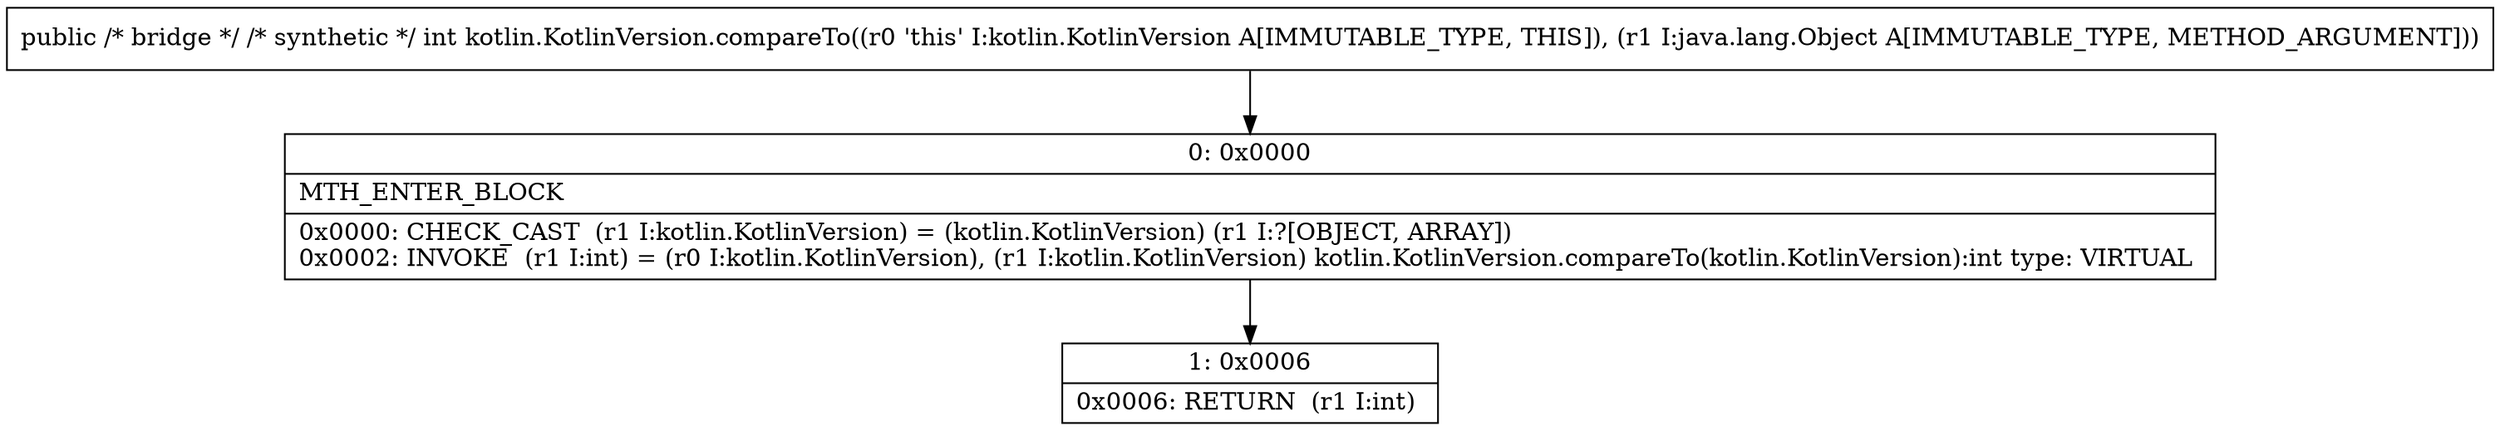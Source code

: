 digraph "CFG forkotlin.KotlinVersion.compareTo(Ljava\/lang\/Object;)I" {
Node_0 [shape=record,label="{0\:\ 0x0000|MTH_ENTER_BLOCK\l|0x0000: CHECK_CAST  (r1 I:kotlin.KotlinVersion) = (kotlin.KotlinVersion) (r1 I:?[OBJECT, ARRAY]) \l0x0002: INVOKE  (r1 I:int) = (r0 I:kotlin.KotlinVersion), (r1 I:kotlin.KotlinVersion) kotlin.KotlinVersion.compareTo(kotlin.KotlinVersion):int type: VIRTUAL \l}"];
Node_1 [shape=record,label="{1\:\ 0x0006|0x0006: RETURN  (r1 I:int) \l}"];
MethodNode[shape=record,label="{public \/* bridge *\/ \/* synthetic *\/ int kotlin.KotlinVersion.compareTo((r0 'this' I:kotlin.KotlinVersion A[IMMUTABLE_TYPE, THIS]), (r1 I:java.lang.Object A[IMMUTABLE_TYPE, METHOD_ARGUMENT])) }"];
MethodNode -> Node_0;
Node_0 -> Node_1;
}

